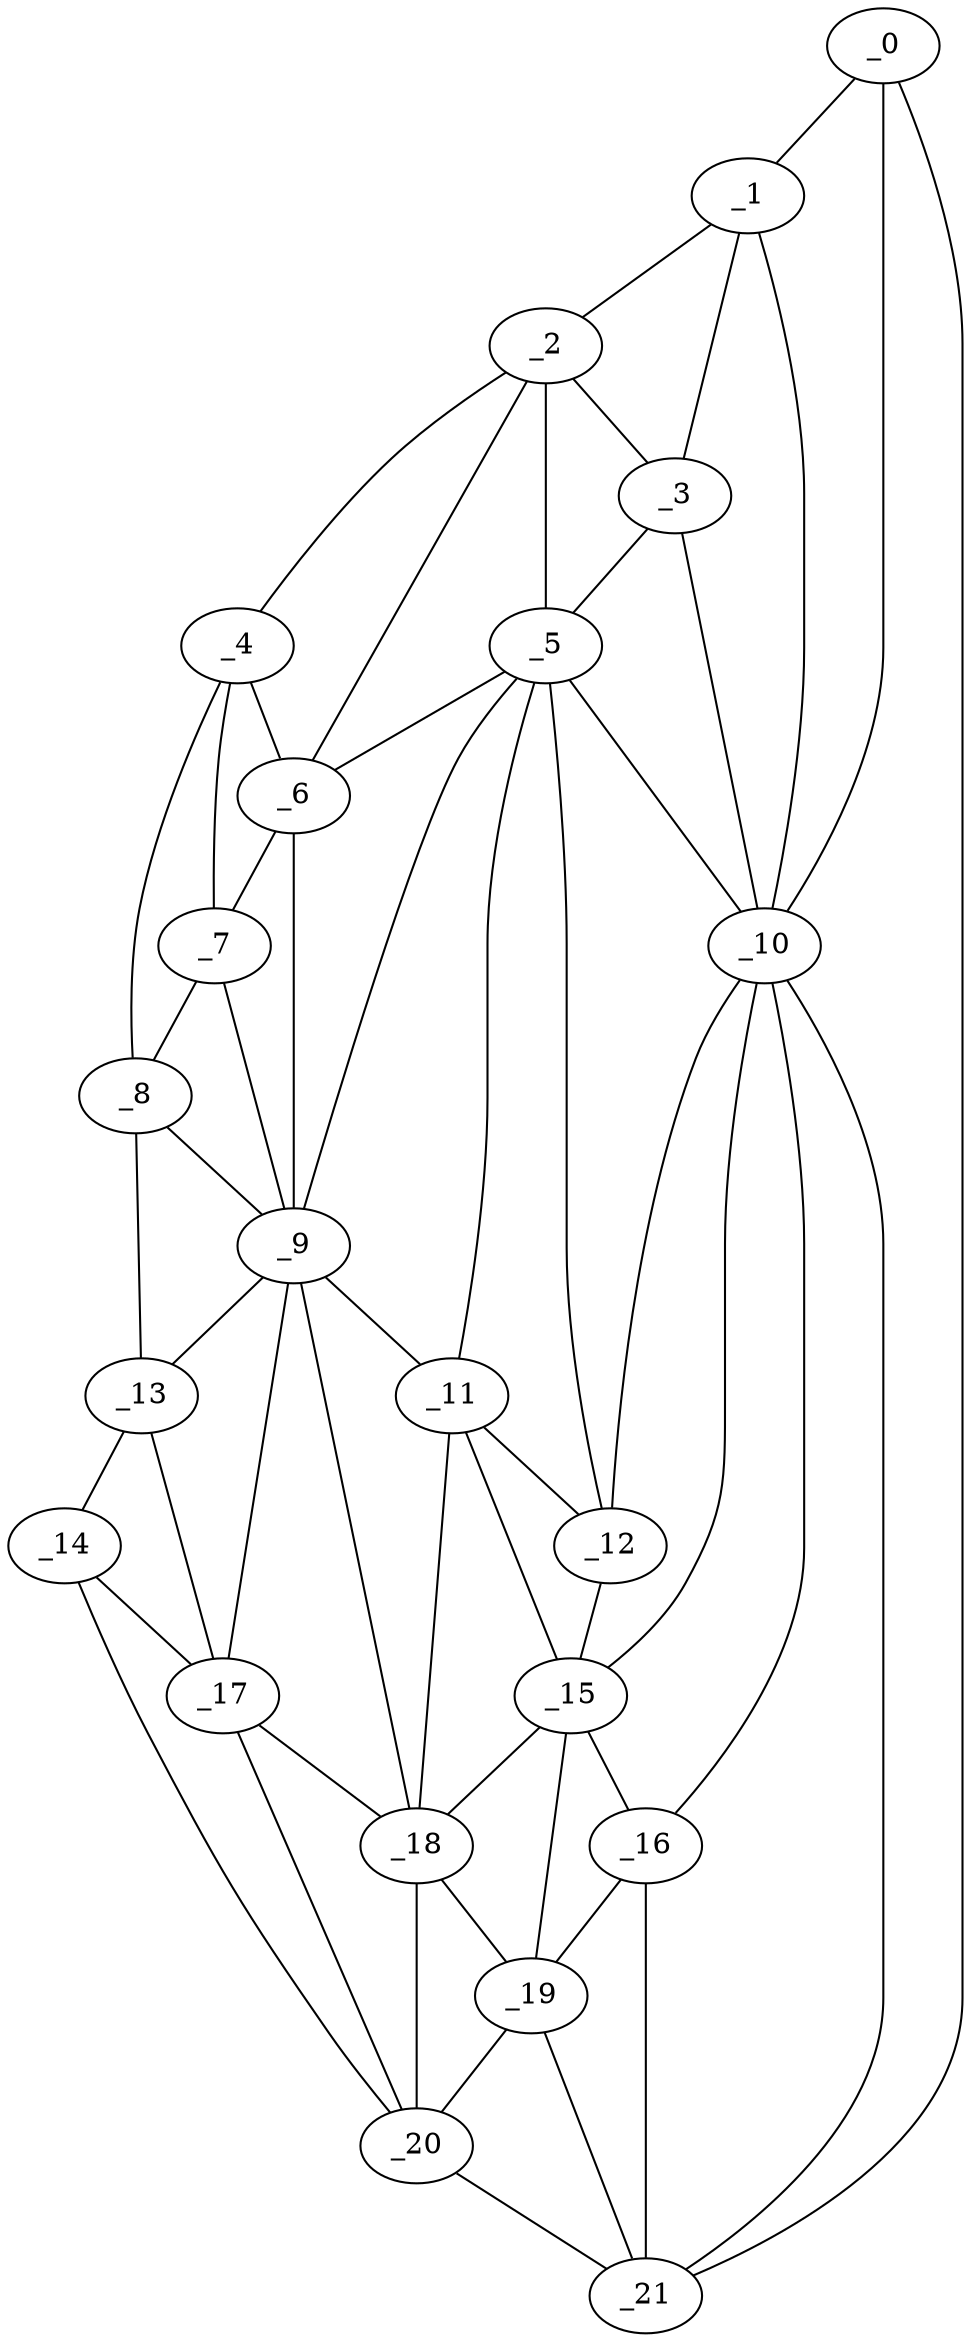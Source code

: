 graph "obj59__90.gxl" {
	_0	 [x=21,
		y=13];
	_1	 [x=21,
		y=44];
	_0 -- _1	 [valence=1];
	_10	 [x=73,
		y=40];
	_0 -- _10	 [valence=1];
	_21	 [x=110,
		y=15];
	_0 -- _21	 [valence=1];
	_2	 [x=23,
		y=77];
	_1 -- _2	 [valence=1];
	_3	 [x=27,
		y=56];
	_1 -- _3	 [valence=2];
	_1 -- _10	 [valence=1];
	_2 -- _3	 [valence=2];
	_4	 [x=27,
		y=86];
	_2 -- _4	 [valence=1];
	_5	 [x=37,
		y=70];
	_2 -- _5	 [valence=1];
	_6	 [x=37,
		y=80];
	_2 -- _6	 [valence=2];
	_3 -- _5	 [valence=2];
	_3 -- _10	 [valence=2];
	_4 -- _6	 [valence=2];
	_7	 [x=37,
		y=85];
	_4 -- _7	 [valence=2];
	_8	 [x=40,
		y=115];
	_4 -- _8	 [valence=1];
	_5 -- _6	 [valence=2];
	_9	 [x=68,
		y=74];
	_5 -- _9	 [valence=1];
	_5 -- _10	 [valence=1];
	_11	 [x=73,
		y=66];
	_5 -- _11	 [valence=2];
	_12	 [x=76,
		y=52];
	_5 -- _12	 [valence=2];
	_6 -- _7	 [valence=1];
	_6 -- _9	 [valence=2];
	_7 -- _8	 [valence=1];
	_7 -- _9	 [valence=2];
	_8 -- _9	 [valence=2];
	_13	 [x=77,
		y=117];
	_8 -- _13	 [valence=1];
	_9 -- _11	 [valence=2];
	_9 -- _13	 [valence=1];
	_17	 [x=104,
		y=101];
	_9 -- _17	 [valence=2];
	_18	 [x=105,
		y=88];
	_9 -- _18	 [valence=2];
	_10 -- _12	 [valence=2];
	_15	 [x=102,
		y=52];
	_10 -- _15	 [valence=2];
	_16	 [x=103,
		y=33];
	_10 -- _16	 [valence=1];
	_10 -- _21	 [valence=2];
	_11 -- _12	 [valence=1];
	_11 -- _15	 [valence=1];
	_11 -- _18	 [valence=1];
	_12 -- _15	 [valence=1];
	_14	 [x=97,
		y=113];
	_13 -- _14	 [valence=1];
	_13 -- _17	 [valence=2];
	_14 -- _17	 [valence=2];
	_20	 [x=107,
		y=105];
	_14 -- _20	 [valence=1];
	_15 -- _16	 [valence=2];
	_15 -- _18	 [valence=2];
	_19	 [x=106,
		y=43];
	_15 -- _19	 [valence=2];
	_16 -- _19	 [valence=2];
	_16 -- _21	 [valence=1];
	_17 -- _18	 [valence=1];
	_17 -- _20	 [valence=2];
	_18 -- _19	 [valence=2];
	_18 -- _20	 [valence=2];
	_19 -- _20	 [valence=1];
	_19 -- _21	 [valence=2];
	_20 -- _21	 [valence=1];
}
